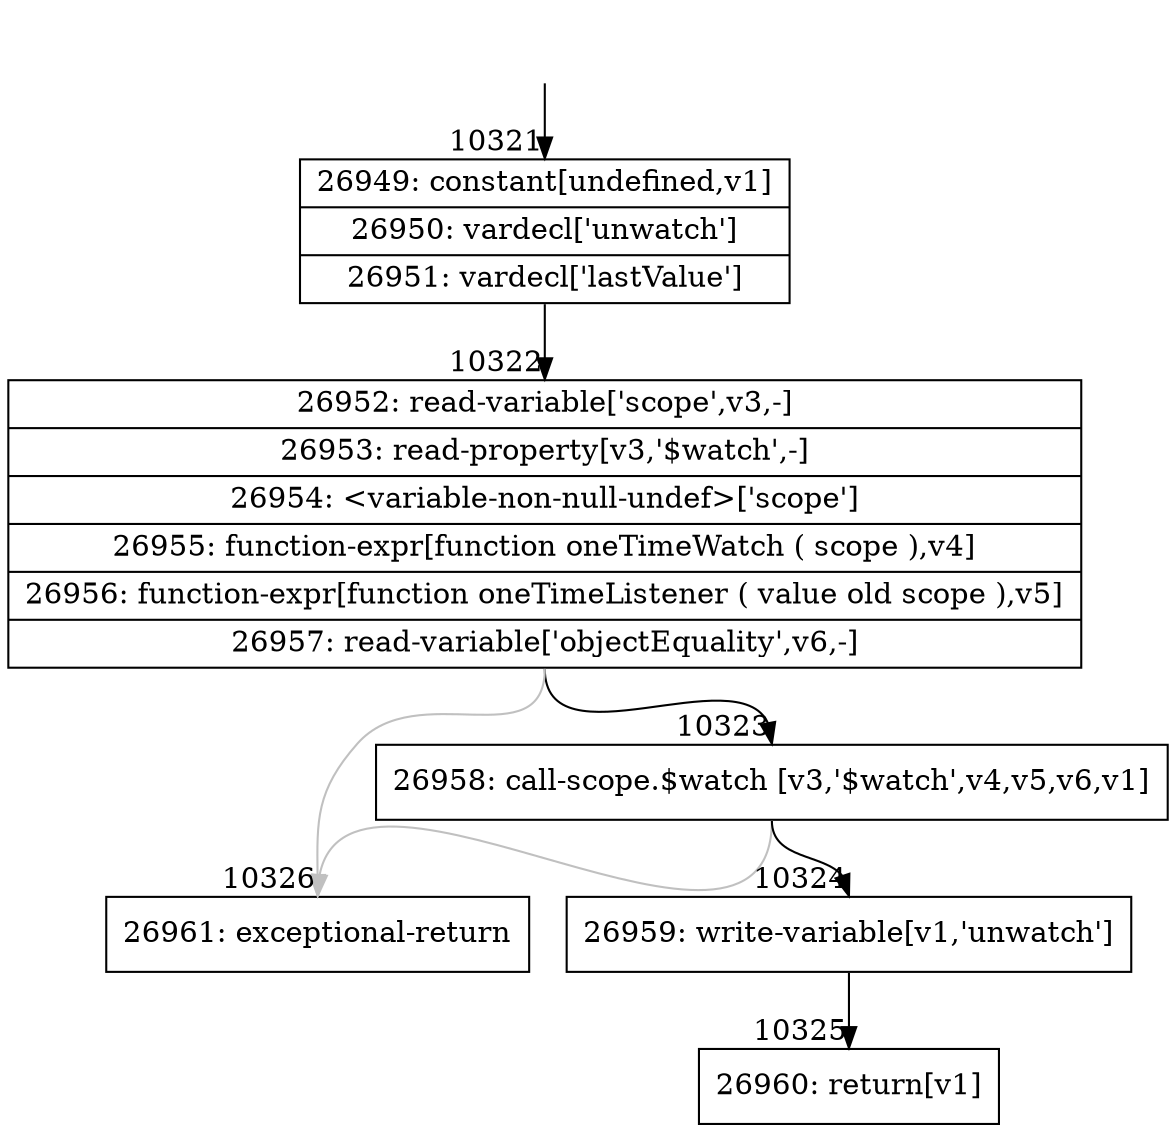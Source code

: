 digraph {
rankdir="TD"
BB_entry775[shape=none,label=""];
BB_entry775 -> BB10321 [tailport=s, headport=n, headlabel="    10321"]
BB10321 [shape=record label="{26949: constant[undefined,v1]|26950: vardecl['unwatch']|26951: vardecl['lastValue']}" ] 
BB10321 -> BB10322 [tailport=s, headport=n, headlabel="      10322"]
BB10322 [shape=record label="{26952: read-variable['scope',v3,-]|26953: read-property[v3,'$watch',-]|26954: \<variable-non-null-undef\>['scope']|26955: function-expr[function oneTimeWatch ( scope ),v4]|26956: function-expr[function oneTimeListener ( value old scope ),v5]|26957: read-variable['objectEquality',v6,-]}" ] 
BB10322 -> BB10323 [tailport=s, headport=n, headlabel="      10323"]
BB10322 -> BB10326 [tailport=s, headport=n, color=gray, headlabel="      10326"]
BB10323 [shape=record label="{26958: call-scope.$watch [v3,'$watch',v4,v5,v6,v1]}" ] 
BB10323 -> BB10324 [tailport=s, headport=n, headlabel="      10324"]
BB10323 -> BB10326 [tailport=s, headport=n, color=gray]
BB10324 [shape=record label="{26959: write-variable[v1,'unwatch']}" ] 
BB10324 -> BB10325 [tailport=s, headport=n, headlabel="      10325"]
BB10325 [shape=record label="{26960: return[v1]}" ] 
BB10326 [shape=record label="{26961: exceptional-return}" ] 
//#$~ 14180
}

